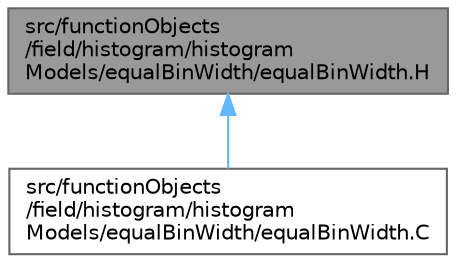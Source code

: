 digraph "src/functionObjects/field/histogram/histogramModels/equalBinWidth/equalBinWidth.H"
{
 // LATEX_PDF_SIZE
  bgcolor="transparent";
  edge [fontname=Helvetica,fontsize=10,labelfontname=Helvetica,labelfontsize=10];
  node [fontname=Helvetica,fontsize=10,shape=box,height=0.2,width=0.4];
  Node1 [id="Node000001",label="src/functionObjects\l/field/histogram/histogram\lModels/equalBinWidth/equalBinWidth.H",height=0.2,width=0.4,color="gray40", fillcolor="grey60", style="filled", fontcolor="black",tooltip=" "];
  Node1 -> Node2 [id="edge1_Node000001_Node000002",dir="back",color="steelblue1",style="solid",tooltip=" "];
  Node2 [id="Node000002",label="src/functionObjects\l/field/histogram/histogram\lModels/equalBinWidth/equalBinWidth.C",height=0.2,width=0.4,color="grey40", fillcolor="white", style="filled",URL="$equalBinWidth_8C.html",tooltip=" "];
}
